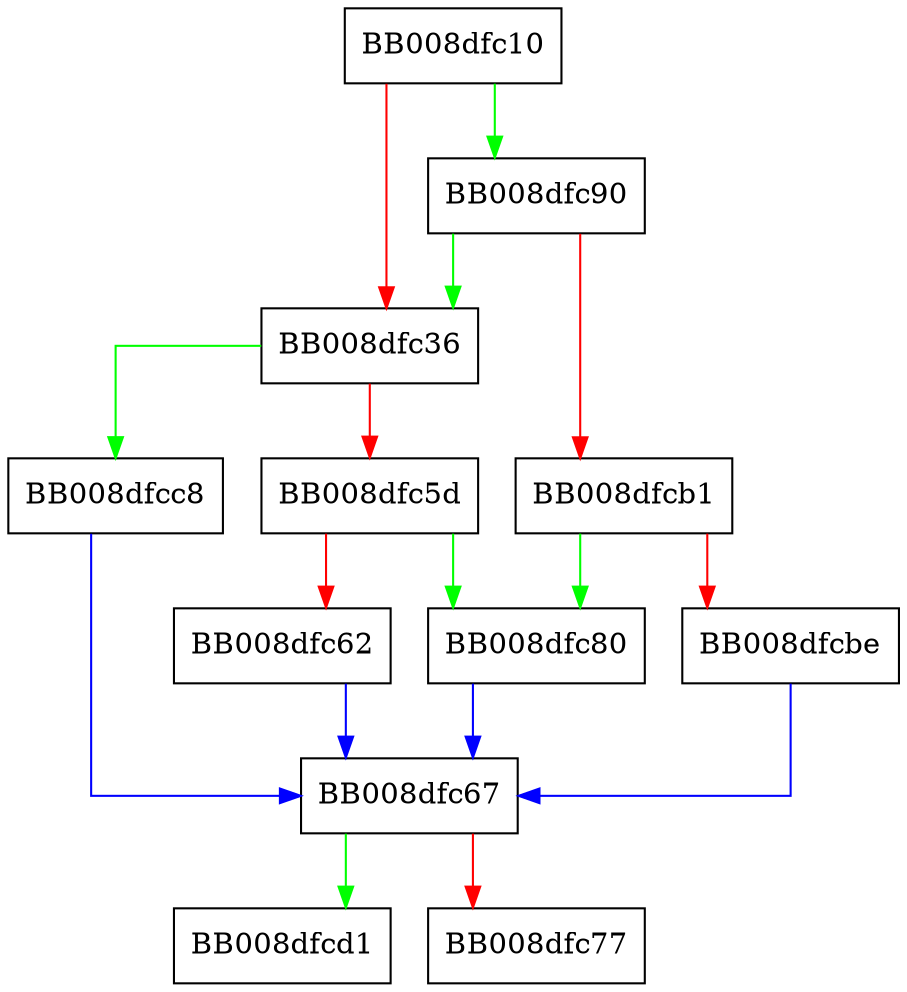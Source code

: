 digraph __idna_from_dns_encoding {
  node [shape="box"];
  graph [splines=ortho];
  BB008dfc10 -> BB008dfc90 [color="green"];
  BB008dfc10 -> BB008dfc36 [color="red"];
  BB008dfc36 -> BB008dfcc8 [color="green"];
  BB008dfc36 -> BB008dfc5d [color="red"];
  BB008dfc5d -> BB008dfc80 [color="green"];
  BB008dfc5d -> BB008dfc62 [color="red"];
  BB008dfc62 -> BB008dfc67 [color="blue"];
  BB008dfc67 -> BB008dfcd1 [color="green"];
  BB008dfc67 -> BB008dfc77 [color="red"];
  BB008dfc80 -> BB008dfc67 [color="blue"];
  BB008dfc90 -> BB008dfc36 [color="green"];
  BB008dfc90 -> BB008dfcb1 [color="red"];
  BB008dfcb1 -> BB008dfc80 [color="green"];
  BB008dfcb1 -> BB008dfcbe [color="red"];
  BB008dfcbe -> BB008dfc67 [color="blue"];
  BB008dfcc8 -> BB008dfc67 [color="blue"];
}